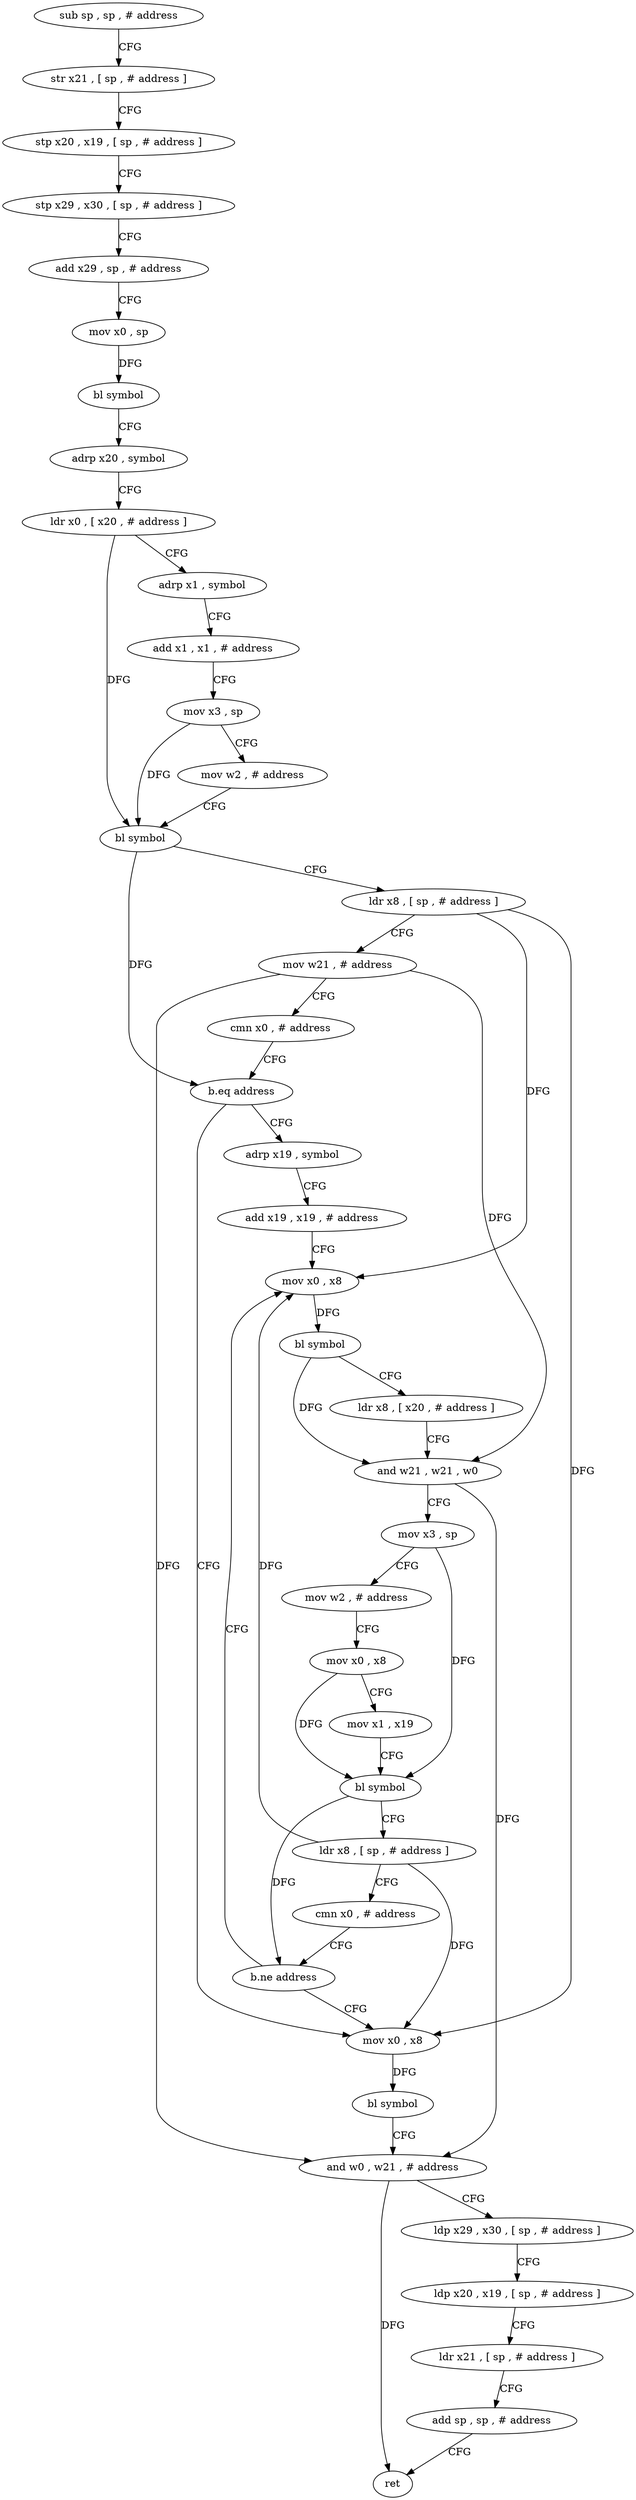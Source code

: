 digraph "func" {
"4201848" [label = "sub sp , sp , # address" ]
"4201852" [label = "str x21 , [ sp , # address ]" ]
"4201856" [label = "stp x20 , x19 , [ sp , # address ]" ]
"4201860" [label = "stp x29 , x30 , [ sp , # address ]" ]
"4201864" [label = "add x29 , sp , # address" ]
"4201868" [label = "mov x0 , sp" ]
"4201872" [label = "bl symbol" ]
"4201876" [label = "adrp x20 , symbol" ]
"4201880" [label = "ldr x0 , [ x20 , # address ]" ]
"4201884" [label = "adrp x1 , symbol" ]
"4201888" [label = "add x1 , x1 , # address" ]
"4201892" [label = "mov x3 , sp" ]
"4201896" [label = "mov w2 , # address" ]
"4201900" [label = "bl symbol" ]
"4201904" [label = "ldr x8 , [ sp , # address ]" ]
"4201908" [label = "mov w21 , # address" ]
"4201912" [label = "cmn x0 , # address" ]
"4201916" [label = "b.eq address" ]
"4201976" [label = "mov x0 , x8" ]
"4201920" [label = "adrp x19 , symbol" ]
"4201980" [label = "bl symbol" ]
"4201984" [label = "and w0 , w21 , # address" ]
"4201988" [label = "ldp x29 , x30 , [ sp , # address ]" ]
"4201992" [label = "ldp x20 , x19 , [ sp , # address ]" ]
"4201996" [label = "ldr x21 , [ sp , # address ]" ]
"4202000" [label = "add sp , sp , # address" ]
"4202004" [label = "ret" ]
"4201924" [label = "add x19 , x19 , # address" ]
"4201928" [label = "mov x0 , x8" ]
"4201932" [label = "bl symbol" ]
"4201936" [label = "ldr x8 , [ x20 , # address ]" ]
"4201940" [label = "and w21 , w21 , w0" ]
"4201944" [label = "mov x3 , sp" ]
"4201948" [label = "mov w2 , # address" ]
"4201952" [label = "mov x0 , x8" ]
"4201956" [label = "mov x1 , x19" ]
"4201960" [label = "bl symbol" ]
"4201964" [label = "ldr x8 , [ sp , # address ]" ]
"4201968" [label = "cmn x0 , # address" ]
"4201972" [label = "b.ne address" ]
"4201848" -> "4201852" [ label = "CFG" ]
"4201852" -> "4201856" [ label = "CFG" ]
"4201856" -> "4201860" [ label = "CFG" ]
"4201860" -> "4201864" [ label = "CFG" ]
"4201864" -> "4201868" [ label = "CFG" ]
"4201868" -> "4201872" [ label = "DFG" ]
"4201872" -> "4201876" [ label = "CFG" ]
"4201876" -> "4201880" [ label = "CFG" ]
"4201880" -> "4201884" [ label = "CFG" ]
"4201880" -> "4201900" [ label = "DFG" ]
"4201884" -> "4201888" [ label = "CFG" ]
"4201888" -> "4201892" [ label = "CFG" ]
"4201892" -> "4201896" [ label = "CFG" ]
"4201892" -> "4201900" [ label = "DFG" ]
"4201896" -> "4201900" [ label = "CFG" ]
"4201900" -> "4201904" [ label = "CFG" ]
"4201900" -> "4201916" [ label = "DFG" ]
"4201904" -> "4201908" [ label = "CFG" ]
"4201904" -> "4201976" [ label = "DFG" ]
"4201904" -> "4201928" [ label = "DFG" ]
"4201908" -> "4201912" [ label = "CFG" ]
"4201908" -> "4201984" [ label = "DFG" ]
"4201908" -> "4201940" [ label = "DFG" ]
"4201912" -> "4201916" [ label = "CFG" ]
"4201916" -> "4201976" [ label = "CFG" ]
"4201916" -> "4201920" [ label = "CFG" ]
"4201976" -> "4201980" [ label = "DFG" ]
"4201920" -> "4201924" [ label = "CFG" ]
"4201980" -> "4201984" [ label = "CFG" ]
"4201984" -> "4201988" [ label = "CFG" ]
"4201984" -> "4202004" [ label = "DFG" ]
"4201988" -> "4201992" [ label = "CFG" ]
"4201992" -> "4201996" [ label = "CFG" ]
"4201996" -> "4202000" [ label = "CFG" ]
"4202000" -> "4202004" [ label = "CFG" ]
"4201924" -> "4201928" [ label = "CFG" ]
"4201928" -> "4201932" [ label = "DFG" ]
"4201932" -> "4201936" [ label = "CFG" ]
"4201932" -> "4201940" [ label = "DFG" ]
"4201936" -> "4201940" [ label = "CFG" ]
"4201940" -> "4201944" [ label = "CFG" ]
"4201940" -> "4201984" [ label = "DFG" ]
"4201944" -> "4201948" [ label = "CFG" ]
"4201944" -> "4201960" [ label = "DFG" ]
"4201948" -> "4201952" [ label = "CFG" ]
"4201952" -> "4201956" [ label = "CFG" ]
"4201952" -> "4201960" [ label = "DFG" ]
"4201956" -> "4201960" [ label = "CFG" ]
"4201960" -> "4201964" [ label = "CFG" ]
"4201960" -> "4201972" [ label = "DFG" ]
"4201964" -> "4201968" [ label = "CFG" ]
"4201964" -> "4201976" [ label = "DFG" ]
"4201964" -> "4201928" [ label = "DFG" ]
"4201968" -> "4201972" [ label = "CFG" ]
"4201972" -> "4201928" [ label = "CFG" ]
"4201972" -> "4201976" [ label = "CFG" ]
}

